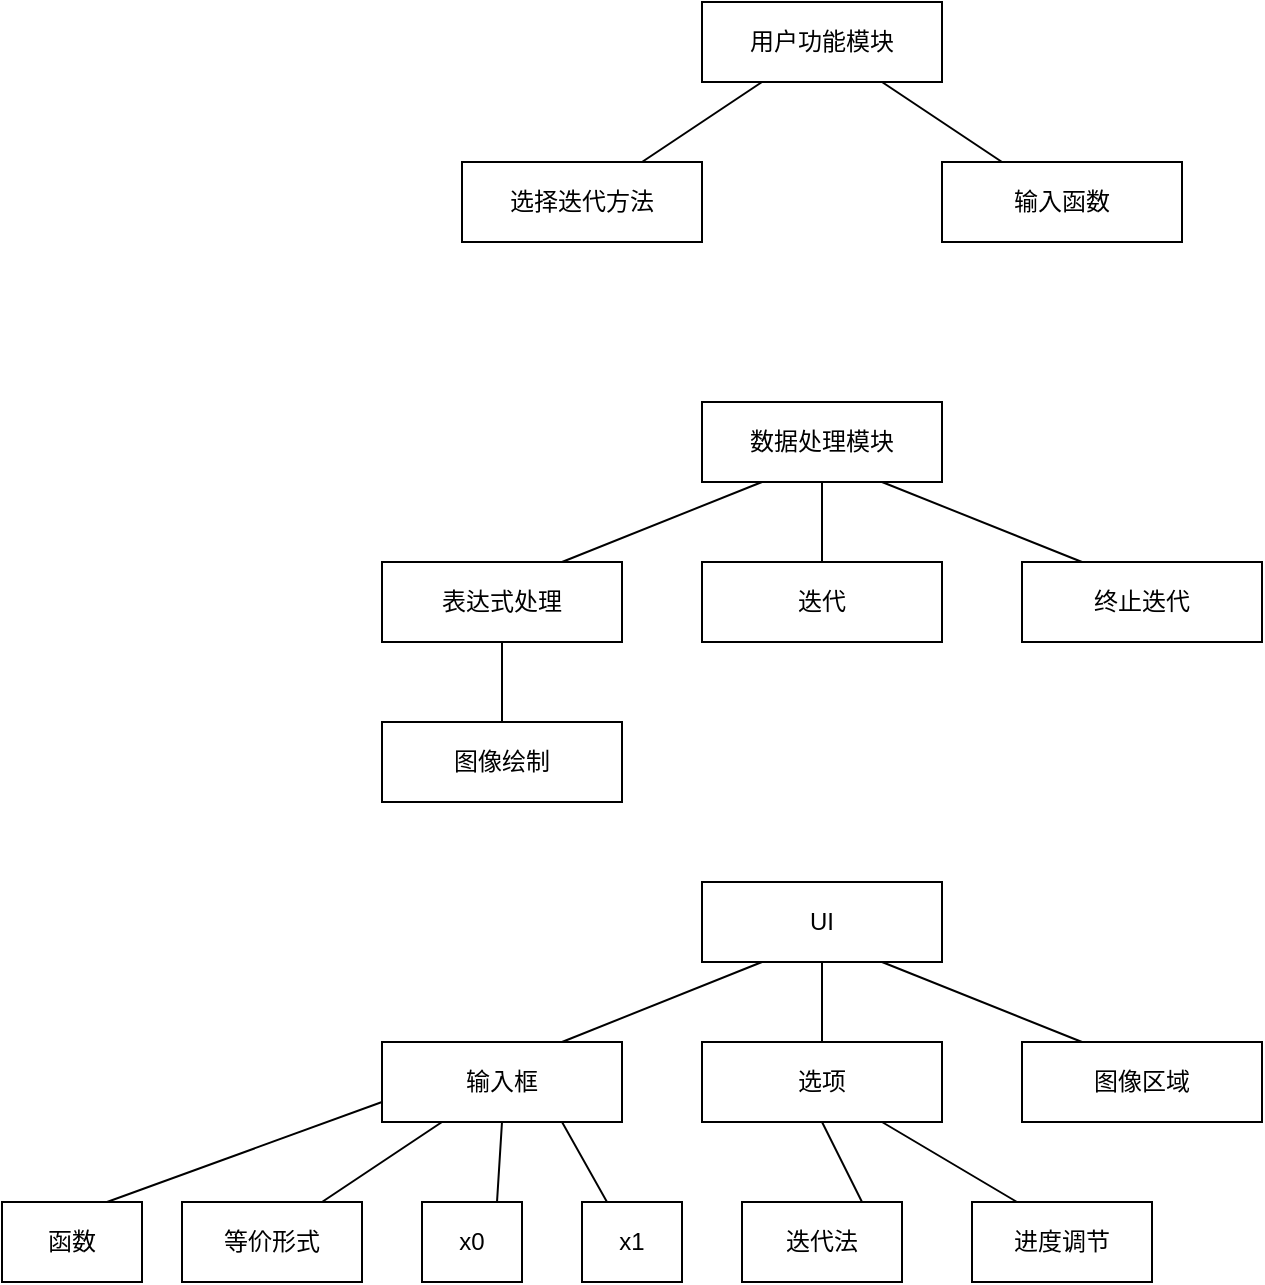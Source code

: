 <mxfile version="12.6.5" type="device"><diagram id="GEebOPWGloSpiFbeMuHW" name="Page-1"><mxGraphModel dx="1205" dy="696" grid="1" gridSize="10" guides="1" tooltips="1" connect="1" arrows="1" fold="1" page="1" pageScale="1" pageWidth="827" pageHeight="1169" math="0" shadow="0"><root><mxCell id="0"/><mxCell id="1" parent="0"/><mxCell id="dzztQ17tSaVB_IJWph-5-1" value="用户功能模块" style="rounded=0;whiteSpace=wrap;html=1;" vertex="1" parent="1"><mxGeometry x="360" y="40" width="120" height="40" as="geometry"/></mxCell><mxCell id="dzztQ17tSaVB_IJWph-5-2" value="选择迭代方法" style="rounded=0;whiteSpace=wrap;html=1;" vertex="1" parent="1"><mxGeometry x="240" y="120" width="120" height="40" as="geometry"/></mxCell><mxCell id="dzztQ17tSaVB_IJWph-5-3" value="输入函数" style="rounded=0;whiteSpace=wrap;html=1;" vertex="1" parent="1"><mxGeometry x="480" y="120" width="120" height="40" as="geometry"/></mxCell><mxCell id="dzztQ17tSaVB_IJWph-5-8" value="" style="endArrow=none;html=1;entryX=0.25;entryY=1;entryDx=0;entryDy=0;exitX=0.75;exitY=0;exitDx=0;exitDy=0;" edge="1" parent="1" source="dzztQ17tSaVB_IJWph-5-2" target="dzztQ17tSaVB_IJWph-5-1"><mxGeometry width="50" height="50" relative="1" as="geometry"><mxPoint x="230" y="230" as="sourcePoint"/><mxPoint x="280" y="180" as="targetPoint"/></mxGeometry></mxCell><mxCell id="dzztQ17tSaVB_IJWph-5-9" value="" style="endArrow=none;html=1;entryX=0.75;entryY=1;entryDx=0;entryDy=0;" edge="1" parent="1" source="dzztQ17tSaVB_IJWph-5-3" target="dzztQ17tSaVB_IJWph-5-1"><mxGeometry width="50" height="50" relative="1" as="geometry"><mxPoint x="230" y="230" as="sourcePoint"/><mxPoint x="280" y="180" as="targetPoint"/></mxGeometry></mxCell><mxCell id="dzztQ17tSaVB_IJWph-5-10" value="数据处理模块" style="rounded=0;whiteSpace=wrap;html=1;" vertex="1" parent="1"><mxGeometry x="360" y="240" width="120" height="40" as="geometry"/></mxCell><mxCell id="dzztQ17tSaVB_IJWph-5-11" value="表达式处理" style="rounded=0;whiteSpace=wrap;html=1;" vertex="1" parent="1"><mxGeometry x="200" y="320" width="120" height="40" as="geometry"/></mxCell><mxCell id="dzztQ17tSaVB_IJWph-5-13" value="图像绘制" style="rounded=0;whiteSpace=wrap;html=1;" vertex="1" parent="1"><mxGeometry x="200" y="400" width="120" height="40" as="geometry"/></mxCell><mxCell id="dzztQ17tSaVB_IJWph-5-14" value="迭代" style="rounded=0;whiteSpace=wrap;html=1;" vertex="1" parent="1"><mxGeometry x="360" y="320" width="120" height="40" as="geometry"/></mxCell><mxCell id="dzztQ17tSaVB_IJWph-5-15" value="终止迭代" style="rounded=0;whiteSpace=wrap;html=1;" vertex="1" parent="1"><mxGeometry x="520" y="320" width="120" height="40" as="geometry"/></mxCell><mxCell id="dzztQ17tSaVB_IJWph-5-16" value="" style="endArrow=none;html=1;entryX=0.25;entryY=1;entryDx=0;entryDy=0;exitX=0.75;exitY=0;exitDx=0;exitDy=0;" edge="1" parent="1" source="dzztQ17tSaVB_IJWph-5-11" target="dzztQ17tSaVB_IJWph-5-10"><mxGeometry width="50" height="50" relative="1" as="geometry"><mxPoint x="200" y="510" as="sourcePoint"/><mxPoint x="250" y="460" as="targetPoint"/></mxGeometry></mxCell><mxCell id="dzztQ17tSaVB_IJWph-5-17" value="" style="endArrow=none;html=1;entryX=0.5;entryY=1;entryDx=0;entryDy=0;exitX=0.5;exitY=0;exitDx=0;exitDy=0;" edge="1" parent="1" source="dzztQ17tSaVB_IJWph-5-14" target="dzztQ17tSaVB_IJWph-5-10"><mxGeometry width="50" height="50" relative="1" as="geometry"><mxPoint x="200" y="510" as="sourcePoint"/><mxPoint x="250" y="460" as="targetPoint"/></mxGeometry></mxCell><mxCell id="dzztQ17tSaVB_IJWph-5-18" value="" style="endArrow=none;html=1;entryX=0.75;entryY=1;entryDx=0;entryDy=0;exitX=0.25;exitY=0;exitDx=0;exitDy=0;" edge="1" parent="1" source="dzztQ17tSaVB_IJWph-5-15" target="dzztQ17tSaVB_IJWph-5-10"><mxGeometry width="50" height="50" relative="1" as="geometry"><mxPoint x="200" y="510" as="sourcePoint"/><mxPoint x="250" y="460" as="targetPoint"/></mxGeometry></mxCell><mxCell id="dzztQ17tSaVB_IJWph-5-19" value="" style="endArrow=none;html=1;entryX=0.5;entryY=1;entryDx=0;entryDy=0;" edge="1" parent="1" source="dzztQ17tSaVB_IJWph-5-13" target="dzztQ17tSaVB_IJWph-5-11"><mxGeometry width="50" height="50" relative="1" as="geometry"><mxPoint x="200" y="510" as="sourcePoint"/><mxPoint x="250" y="460" as="targetPoint"/></mxGeometry></mxCell><mxCell id="dzztQ17tSaVB_IJWph-5-20" value="UI" style="rounded=0;whiteSpace=wrap;html=1;" vertex="1" parent="1"><mxGeometry x="360" y="480" width="120" height="40" as="geometry"/></mxCell><mxCell id="dzztQ17tSaVB_IJWph-5-21" value="输入框" style="rounded=0;whiteSpace=wrap;html=1;" vertex="1" parent="1"><mxGeometry x="200" y="560" width="120" height="40" as="geometry"/></mxCell><mxCell id="dzztQ17tSaVB_IJWph-5-22" value="选项" style="rounded=0;whiteSpace=wrap;html=1;" vertex="1" parent="1"><mxGeometry x="360" y="560" width="120" height="40" as="geometry"/></mxCell><mxCell id="dzztQ17tSaVB_IJWph-5-23" value="图像区域" style="rounded=0;whiteSpace=wrap;html=1;" vertex="1" parent="1"><mxGeometry x="520" y="560" width="120" height="40" as="geometry"/></mxCell><mxCell id="dzztQ17tSaVB_IJWph-5-24" value="" style="endArrow=none;html=1;entryX=0.25;entryY=1;entryDx=0;entryDy=0;exitX=0.75;exitY=0;exitDx=0;exitDy=0;" edge="1" parent="1" source="dzztQ17tSaVB_IJWph-5-21" target="dzztQ17tSaVB_IJWph-5-20"><mxGeometry width="50" height="50" relative="1" as="geometry"><mxPoint x="210" y="660" as="sourcePoint"/><mxPoint x="250" y="620" as="targetPoint"/></mxGeometry></mxCell><mxCell id="dzztQ17tSaVB_IJWph-5-25" value="" style="endArrow=none;html=1;entryX=0.5;entryY=1;entryDx=0;entryDy=0;exitX=0.5;exitY=0;exitDx=0;exitDy=0;" edge="1" parent="1" source="dzztQ17tSaVB_IJWph-5-22" target="dzztQ17tSaVB_IJWph-5-20"><mxGeometry width="50" height="50" relative="1" as="geometry"><mxPoint x="200" y="670" as="sourcePoint"/><mxPoint x="250" y="620" as="targetPoint"/></mxGeometry></mxCell><mxCell id="dzztQ17tSaVB_IJWph-5-26" value="" style="endArrow=none;html=1;entryX=0.75;entryY=1;entryDx=0;entryDy=0;exitX=0.25;exitY=0;exitDx=0;exitDy=0;" edge="1" parent="1" source="dzztQ17tSaVB_IJWph-5-23" target="dzztQ17tSaVB_IJWph-5-20"><mxGeometry width="50" height="50" relative="1" as="geometry"><mxPoint x="200" y="670" as="sourcePoint"/><mxPoint x="250" y="620" as="targetPoint"/></mxGeometry></mxCell><mxCell id="dzztQ17tSaVB_IJWph-5-27" value="" style="endArrow=none;html=1;entryX=0.25;entryY=1;entryDx=0;entryDy=0;" edge="1" parent="1" target="dzztQ17tSaVB_IJWph-5-21"><mxGeometry width="50" height="50" relative="1" as="geometry"><mxPoint x="170" y="640" as="sourcePoint"/><mxPoint x="250" y="620" as="targetPoint"/></mxGeometry></mxCell><mxCell id="dzztQ17tSaVB_IJWph-5-28" value="函数" style="rounded=0;whiteSpace=wrap;html=1;" vertex="1" parent="1"><mxGeometry x="10" y="640" width="70" height="40" as="geometry"/></mxCell><mxCell id="dzztQ17tSaVB_IJWph-5-29" value="等价形式" style="rounded=0;whiteSpace=wrap;html=1;" vertex="1" parent="1"><mxGeometry x="100" y="640" width="90" height="40" as="geometry"/></mxCell><mxCell id="dzztQ17tSaVB_IJWph-5-30" value="x0" style="rounded=0;whiteSpace=wrap;html=1;" vertex="1" parent="1"><mxGeometry x="220" y="640" width="50" height="40" as="geometry"/></mxCell><mxCell id="dzztQ17tSaVB_IJWph-5-31" value="x1" style="rounded=0;whiteSpace=wrap;html=1;" vertex="1" parent="1"><mxGeometry x="300" y="640" width="50" height="40" as="geometry"/></mxCell><mxCell id="dzztQ17tSaVB_IJWph-5-32" value="" style="endArrow=none;html=1;entryX=0;entryY=0.75;entryDx=0;entryDy=0;exitX=0.75;exitY=0;exitDx=0;exitDy=0;" edge="1" parent="1" source="dzztQ17tSaVB_IJWph-5-28" target="dzztQ17tSaVB_IJWph-5-21"><mxGeometry width="50" height="50" relative="1" as="geometry"><mxPoint x="10" y="750" as="sourcePoint"/><mxPoint x="60" y="700" as="targetPoint"/></mxGeometry></mxCell><mxCell id="dzztQ17tSaVB_IJWph-5-33" value="" style="endArrow=none;html=1;entryX=0.5;entryY=1;entryDx=0;entryDy=0;exitX=0.75;exitY=0;exitDx=0;exitDy=0;" edge="1" parent="1" source="dzztQ17tSaVB_IJWph-5-30" target="dzztQ17tSaVB_IJWph-5-21"><mxGeometry width="50" height="50" relative="1" as="geometry"><mxPoint x="10" y="750" as="sourcePoint"/><mxPoint x="60" y="700" as="targetPoint"/></mxGeometry></mxCell><mxCell id="dzztQ17tSaVB_IJWph-5-34" value="" style="endArrow=none;html=1;entryX=0.75;entryY=1;entryDx=0;entryDy=0;exitX=0.25;exitY=0;exitDx=0;exitDy=0;" edge="1" parent="1" source="dzztQ17tSaVB_IJWph-5-31" target="dzztQ17tSaVB_IJWph-5-21"><mxGeometry width="50" height="50" relative="1" as="geometry"><mxPoint x="10" y="750" as="sourcePoint"/><mxPoint x="60" y="700" as="targetPoint"/></mxGeometry></mxCell><mxCell id="dzztQ17tSaVB_IJWph-5-35" value="迭代法" style="rounded=0;whiteSpace=wrap;html=1;" vertex="1" parent="1"><mxGeometry x="380" y="640" width="80" height="40" as="geometry"/></mxCell><mxCell id="dzztQ17tSaVB_IJWph-5-36" value="进度调节" style="rounded=0;whiteSpace=wrap;html=1;" vertex="1" parent="1"><mxGeometry x="495" y="640" width="90" height="40" as="geometry"/></mxCell><mxCell id="dzztQ17tSaVB_IJWph-5-37" value="" style="endArrow=none;html=1;entryX=0.5;entryY=1;entryDx=0;entryDy=0;exitX=0.75;exitY=0;exitDx=0;exitDy=0;" edge="1" parent="1" source="dzztQ17tSaVB_IJWph-5-35" target="dzztQ17tSaVB_IJWph-5-22"><mxGeometry width="50" height="50" relative="1" as="geometry"><mxPoint x="10" y="750" as="sourcePoint"/><mxPoint x="60" y="700" as="targetPoint"/></mxGeometry></mxCell><mxCell id="dzztQ17tSaVB_IJWph-5-38" value="" style="endArrow=none;html=1;entryX=0.75;entryY=1;entryDx=0;entryDy=0;exitX=0.25;exitY=0;exitDx=0;exitDy=0;" edge="1" parent="1" source="dzztQ17tSaVB_IJWph-5-36" target="dzztQ17tSaVB_IJWph-5-22"><mxGeometry width="50" height="50" relative="1" as="geometry"><mxPoint x="10" y="750" as="sourcePoint"/><mxPoint x="60" y="700" as="targetPoint"/></mxGeometry></mxCell></root></mxGraphModel></diagram></mxfile>